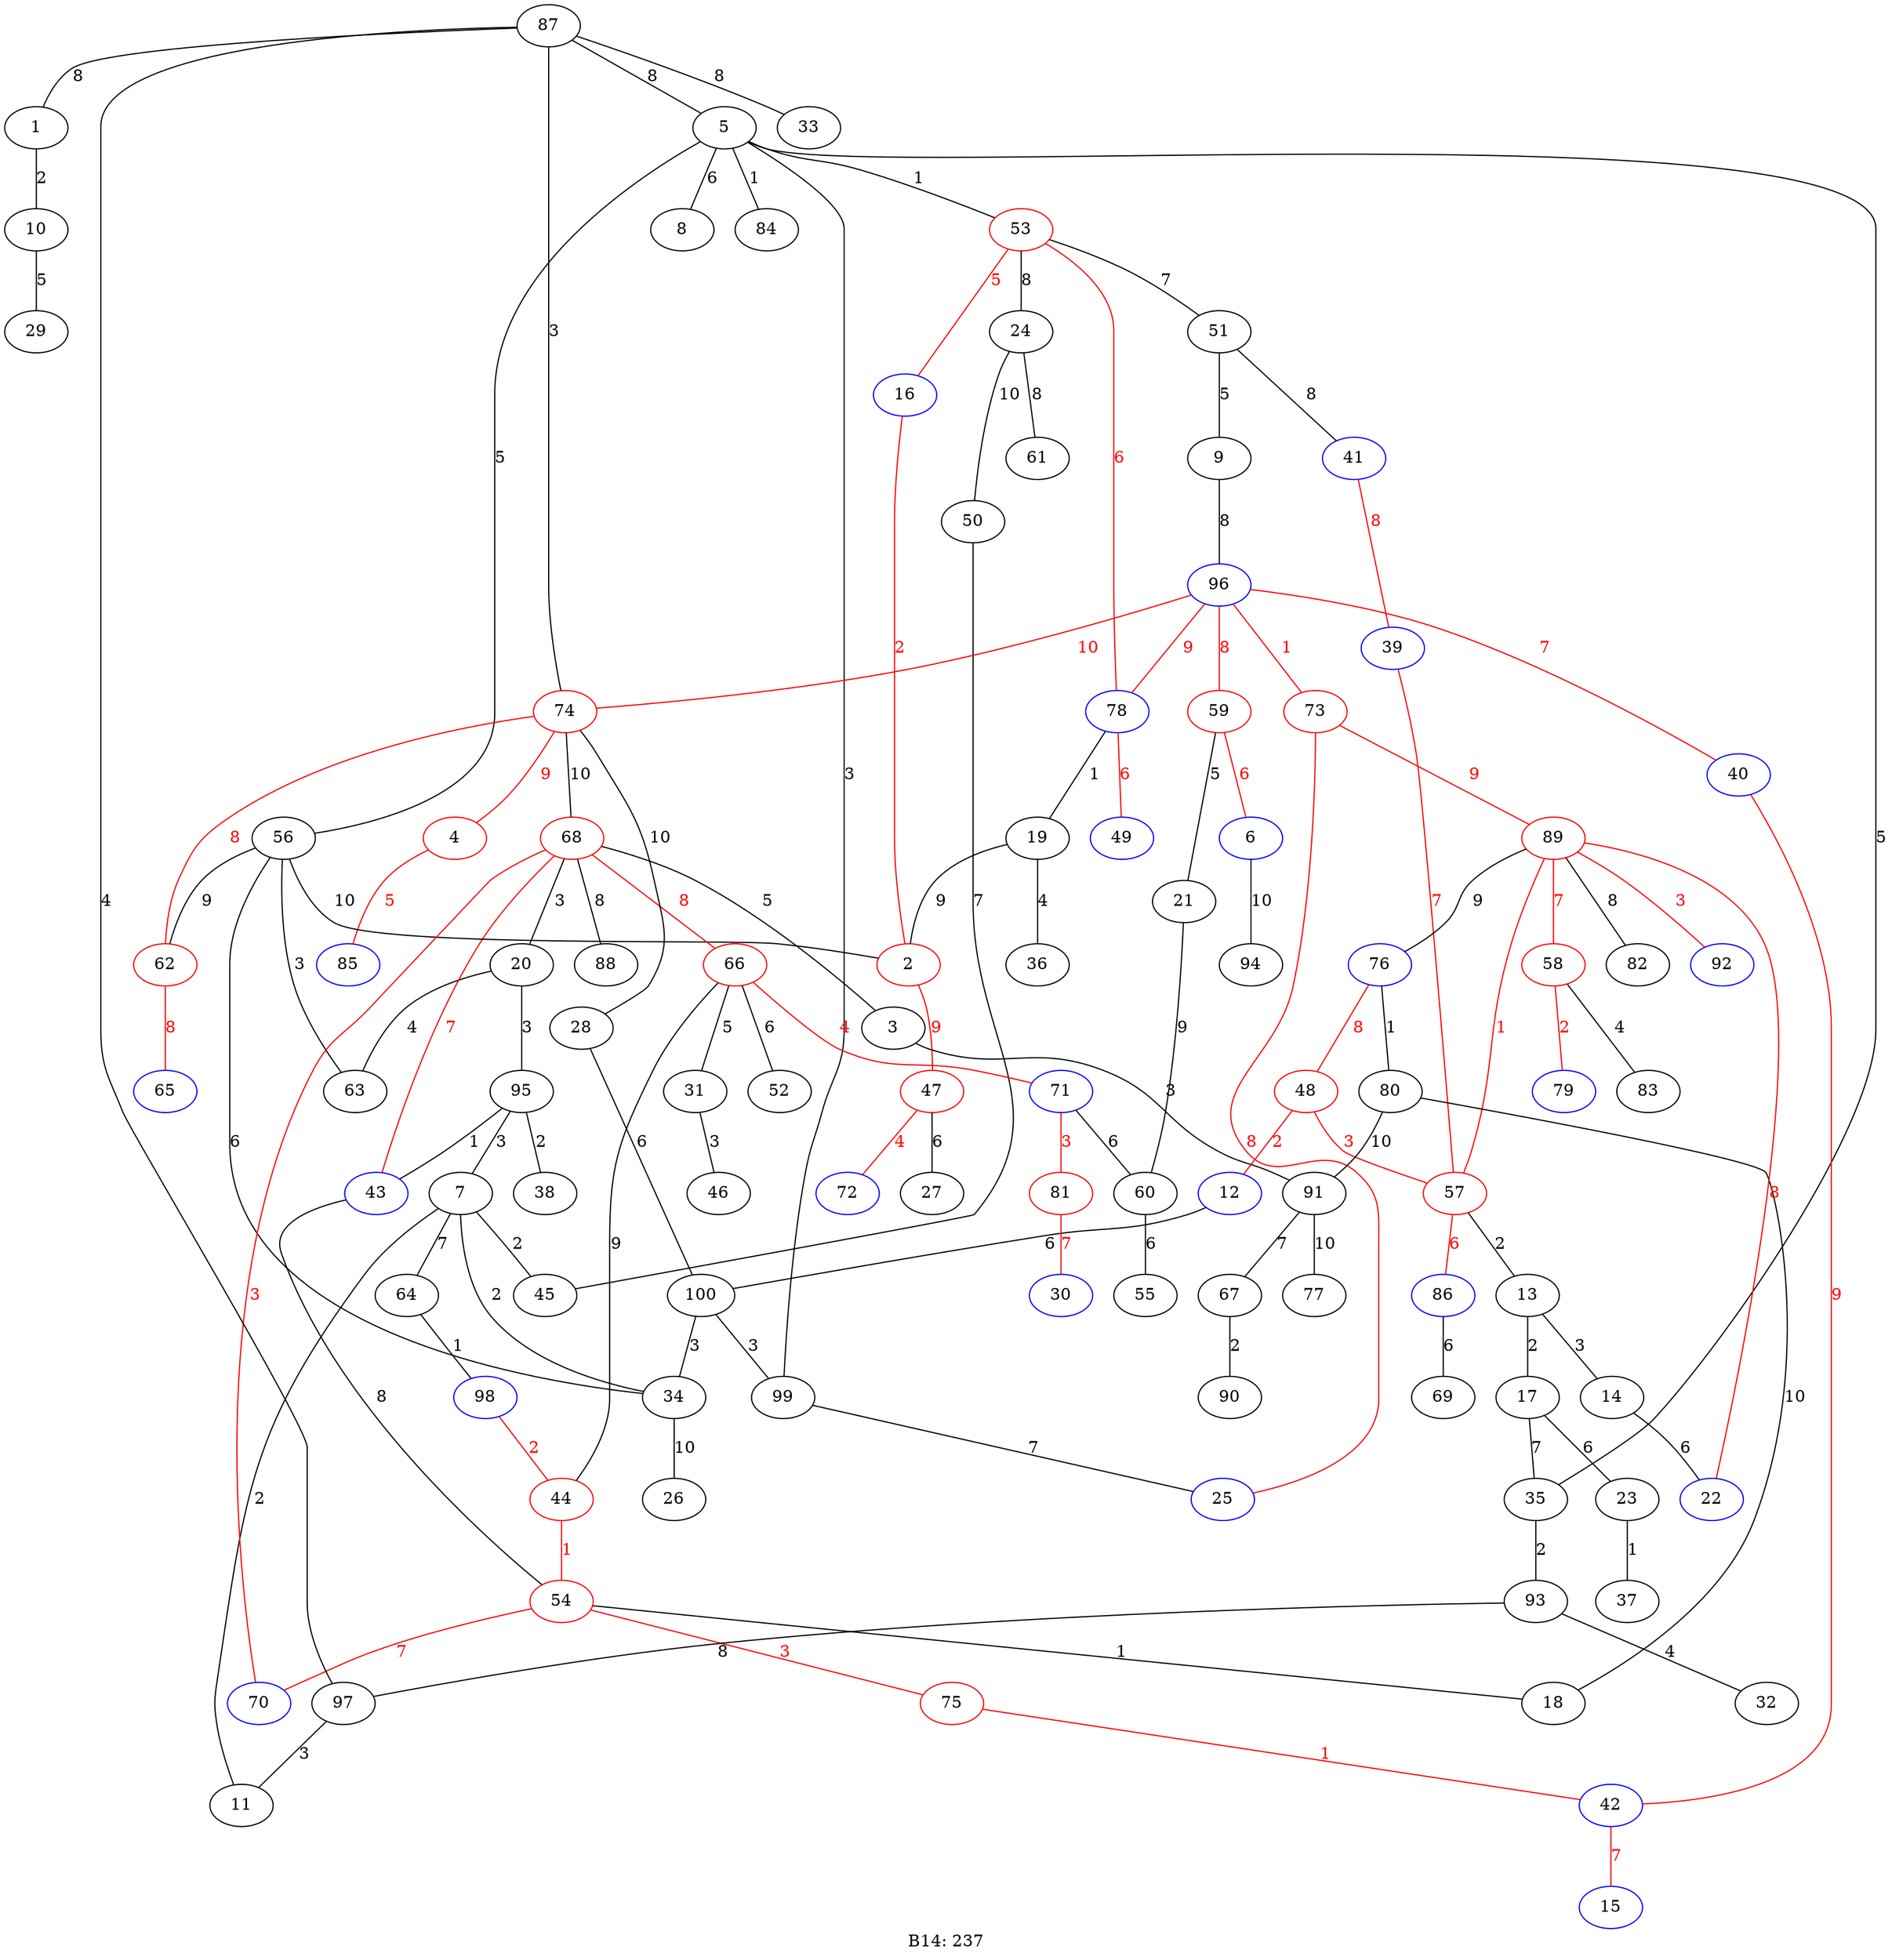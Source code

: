 strict graph G {
  label="B14: 237";
  1 [ ];
  2 [ color="red" ];
  3 [ ];
  4 [ color="red" ];
  5 [ ];
  6 [ color="blue" ];
  7 [ ];
  8 [ ];
  9 [ ];
  10 [ ];
  11 [ ];
  12 [ color="blue" ];
  13 [ ];
  14 [ ];
  15 [ color="blue" ];
  16 [ color="blue" ];
  17 [ ];
  18 [ ];
  19 [ ];
  20 [ ];
  21 [ ];
  22 [ color="blue" ];
  23 [ ];
  24 [ ];
  25 [ color="blue" ];
  26 [ ];
  27 [ ];
  28 [ ];
  29 [ ];
  30 [ color="blue" ];
  31 [ ];
  32 [ ];
  33 [ ];
  34 [ ];
  35 [ ];
  36 [ ];
  37 [ ];
  38 [ ];
  39 [ color="blue" ];
  40 [ color="blue" ];
  41 [ color="blue" ];
  42 [ color="blue" ];
  43 [ color="blue" ];
  44 [ color="red" ];
  45 [ ];
  46 [ ];
  47 [ color="red" ];
  48 [ color="red" ];
  49 [ color="blue" ];
  50 [ ];
  51 [ ];
  52 [ ];
  53 [ color="red" ];
  54 [ color="red" ];
  55 [ ];
  56 [ ];
  57 [ color="red" ];
  58 [ color="red" ];
  59 [ color="red" ];
  60 [ ];
  61 [ ];
  62 [ color="red" ];
  63 [ ];
  64 [ ];
  65 [ color="blue" ];
  66 [ color="red" ];
  67 [ ];
  68 [ color="red" ];
  69 [ ];
  70 [ color="blue" ];
  71 [ color="blue" ];
  72 [ color="blue" ];
  73 [ color="red" ];
  74 [ color="red" ];
  75 [ color="red" ];
  76 [ color="blue" ];
  77 [ ];
  78 [ color="blue" ];
  79 [ color="blue" ];
  80 [ ];
  81 [ color="red" ];
  82 [ ];
  83 [ ];
  84 [ ];
  85 [ color="blue" ];
  86 [ color="blue" ];
  87 [ ];
  88 [ ];
  89 [ color="red" ];
  90 [ ];
  91 [ ];
  92 [ color="blue" ];
  93 [ ];
  94 [ ];
  95 [ ];
  96 [ color="blue" ];
  97 [ ];
  98 [ color="blue" ];
  99 [ ];
  100 [ ];
  1 -- 10 [ label="2" ];
  2 -- 47 [ color="red" fontcolor="red" label="9" ];
  3 -- 91 [ label="3" ];
  4 -- 85 [ color="red" fontcolor="red" label="5" ];
  5 -- 8 [ label="6" ];
  5 -- 35 [ label="5" ];
  5 -- 53 [ label="1" ];
  5 -- 56 [ label="5" ];
  5 -- 84 [ label="1" ];
  5 -- 99 [ label="3" ];
  6 -- 94 [ label="10" ];
  7 -- 11 [ label="2" ];
  7 -- 34 [ label="2" ];
  7 -- 45 [ label="2" ];
  7 -- 64 [ label="7" ];
  9 -- 96 [ label="8" ];
  10 -- 29 [ label="5" ];
  12 -- 100 [ label="6" ];
  13 -- 14 [ label="3" ];
  13 -- 17 [ label="2" ];
  14 -- 22 [ label="6" ];
  16 -- 2 [ color="red" fontcolor="red" label="2" ];
  17 -- 23 [ label="6" ];
  17 -- 35 [ label="7" ];
  19 -- 2 [ label="9" ];
  19 -- 36 [ label="4" ];
  20 -- 63 [ label="4" ];
  20 -- 95 [ label="3" ];
  21 -- 60 [ label="9" ];
  23 -- 37 [ label="1" ];
  24 -- 50 [ label="10" ];
  24 -- 61 [ label="8" ];
  25 -- 73 [ color="red" fontcolor="red" label="8" ];
  28 -- 100 [ label="6" ];
  31 -- 46 [ label="3" ];
  34 -- 26 [ label="10" ];
  35 -- 93 [ label="2" ];
  39 -- 57 [ color="red" fontcolor="red" label="7" ];
  40 -- 42 [ color="red" fontcolor="red" label="9" ];
  41 -- 39 [ color="red" fontcolor="red" label="8" ];
  42 -- 15 [ color="red" fontcolor="red" label="7" ];
  43 -- 54 [ label="8" ];
  43 -- 68 [ color="red" fontcolor="red" label="7" ];
  44 -- 54 [ color="red" fontcolor="red" label="1" ];
  47 -- 27 [ label="6" ];
  47 -- 72 [ color="red" fontcolor="red" label="4" ];
  48 -- 12 [ color="red" fontcolor="red" label="2" ];
  48 -- 57 [ color="red" fontcolor="red" label="3" ];
  50 -- 45 [ label="7" ];
  51 -- 9 [ label="5" ];
  51 -- 41 [ label="8" ];
  53 -- 16 [ color="red" fontcolor="red" label="5" ];
  53 -- 24 [ label="8" ];
  53 -- 51 [ label="7" ];
  53 -- 78 [ color="red" fontcolor="red" label="6" ];
  54 -- 18 [ label="1" ];
  54 -- 70 [ color="red" fontcolor="red" label="7" ];
  54 -- 75 [ color="red" fontcolor="red" label="3" ];
  56 -- 2 [ label="10" ];
  56 -- 34 [ label="6" ];
  56 -- 62 [ label="9" ];
  56 -- 63 [ label="3" ];
  57 -- 13 [ label="2" ];
  57 -- 86 [ color="red" fontcolor="red" label="6" ];
  57 -- 89 [ color="red" fontcolor="red" label="1" ];
  58 -- 79 [ color="red" fontcolor="red" label="2" ];
  58 -- 83 [ label="4" ];
  59 -- 6 [ color="red" fontcolor="red" label="6" ];
  59 -- 21 [ label="5" ];
  60 -- 55 [ label="6" ];
  62 -- 65 [ color="red" fontcolor="red" label="8" ];
  64 -- 98 [ label="1" ];
  66 -- 31 [ label="5" ];
  66 -- 44 [ label="9" ];
  66 -- 52 [ label="6" ];
  66 -- 71 [ color="red" fontcolor="red" label="4" ];
  67 -- 90 [ label="2" ];
  68 -- 3 [ label="5" ];
  68 -- 20 [ label="3" ];
  68 -- 66 [ color="red" fontcolor="red" label="8" ];
  68 -- 88 [ label="8" ];
  70 -- 68 [ color="red" fontcolor="red" label="3" ];
  71 -- 60 [ label="6" ];
  71 -- 81 [ color="red" fontcolor="red" label="3" ];
  73 -- 89 [ color="red" fontcolor="red" label="9" ];
  74 -- 4 [ color="red" fontcolor="red" label="9" ];
  74 -- 28 [ label="10" ];
  74 -- 62 [ color="red" fontcolor="red" label="8" ];
  74 -- 68 [ label="10" ];
  74 -- 87 [ label="3" ];
  75 -- 42 [ color="red" fontcolor="red" label="1" ];
  76 -- 48 [ color="red" fontcolor="red" label="8" ];
  76 -- 80 [ label="1" ];
  78 -- 19 [ label="1" ];
  78 -- 49 [ color="red" fontcolor="red" label="6" ];
  80 -- 18 [ label="10" ];
  80 -- 91 [ label="10" ];
  81 -- 30 [ color="red" fontcolor="red" label="7" ];
  86 -- 69 [ label="6" ];
  87 -- 1 [ label="8" ];
  87 -- 5 [ label="8" ];
  87 -- 33 [ label="8" ];
  87 -- 97 [ label="4" ];
  89 -- 22 [ color="red" fontcolor="red" label="8" ];
  89 -- 58 [ color="red" fontcolor="red" label="7" ];
  89 -- 76 [ label="9" ];
  89 -- 82 [ label="8" ];
  89 -- 92 [ color="red" fontcolor="red" label="3" ];
  91 -- 67 [ label="7" ];
  91 -- 77 [ label="10" ];
  93 -- 32 [ label="4" ];
  93 -- 97 [ label="8" ];
  95 -- 7 [ label="3" ];
  95 -- 38 [ label="2" ];
  95 -- 43 [ label="1" ];
  96 -- 40 [ color="red" fontcolor="red" label="7" ];
  96 -- 59 [ color="red" fontcolor="red" label="8" ];
  96 -- 73 [ color="red" fontcolor="red" label="1" ];
  96 -- 74 [ color="red" fontcolor="red" label="10" ];
  96 -- 78 [ color="red" fontcolor="red" label="9" ];
  97 -- 11 [ label="3" ];
  98 -- 44 [ color="red" fontcolor="red" label="2" ];
  99 -- 25 [ label="7" ];
  100 -- 34 [ label="3" ];
  100 -- 99 [ label="3" ];
}
